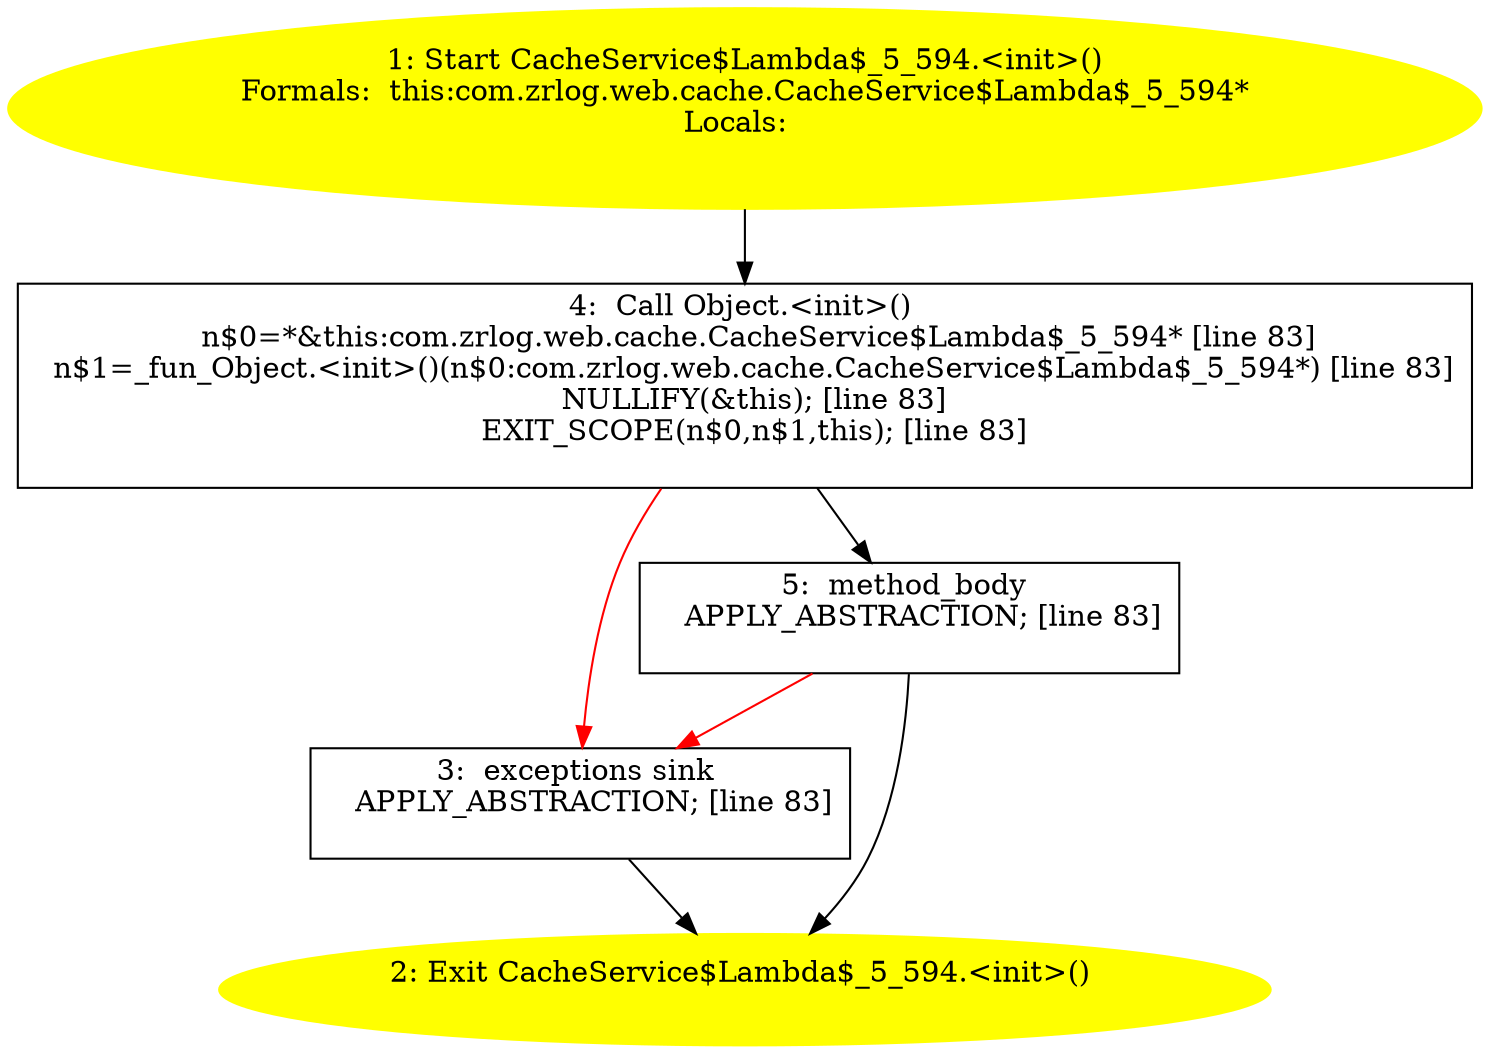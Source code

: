 /* @generated */
digraph cfg {
"com.zrlog.web.cache.CacheService$Lambda$_5_594.<init>().4fad78b48ee4ad5b7b44cf99e846b293_1" [label="1: Start CacheService$Lambda$_5_594.<init>()\nFormals:  this:com.zrlog.web.cache.CacheService$Lambda$_5_594*\nLocals:  \n  " color=yellow style=filled]
	

	 "com.zrlog.web.cache.CacheService$Lambda$_5_594.<init>().4fad78b48ee4ad5b7b44cf99e846b293_1" -> "com.zrlog.web.cache.CacheService$Lambda$_5_594.<init>().4fad78b48ee4ad5b7b44cf99e846b293_4" ;
"com.zrlog.web.cache.CacheService$Lambda$_5_594.<init>().4fad78b48ee4ad5b7b44cf99e846b293_2" [label="2: Exit CacheService$Lambda$_5_594.<init>() \n  " color=yellow style=filled]
	

"com.zrlog.web.cache.CacheService$Lambda$_5_594.<init>().4fad78b48ee4ad5b7b44cf99e846b293_3" [label="3:  exceptions sink \n   APPLY_ABSTRACTION; [line 83]\n " shape="box"]
	

	 "com.zrlog.web.cache.CacheService$Lambda$_5_594.<init>().4fad78b48ee4ad5b7b44cf99e846b293_3" -> "com.zrlog.web.cache.CacheService$Lambda$_5_594.<init>().4fad78b48ee4ad5b7b44cf99e846b293_2" ;
"com.zrlog.web.cache.CacheService$Lambda$_5_594.<init>().4fad78b48ee4ad5b7b44cf99e846b293_4" [label="4:  Call Object.<init>() \n   n$0=*&this:com.zrlog.web.cache.CacheService$Lambda$_5_594* [line 83]\n  n$1=_fun_Object.<init>()(n$0:com.zrlog.web.cache.CacheService$Lambda$_5_594*) [line 83]\n  NULLIFY(&this); [line 83]\n  EXIT_SCOPE(n$0,n$1,this); [line 83]\n " shape="box"]
	

	 "com.zrlog.web.cache.CacheService$Lambda$_5_594.<init>().4fad78b48ee4ad5b7b44cf99e846b293_4" -> "com.zrlog.web.cache.CacheService$Lambda$_5_594.<init>().4fad78b48ee4ad5b7b44cf99e846b293_5" ;
	 "com.zrlog.web.cache.CacheService$Lambda$_5_594.<init>().4fad78b48ee4ad5b7b44cf99e846b293_4" -> "com.zrlog.web.cache.CacheService$Lambda$_5_594.<init>().4fad78b48ee4ad5b7b44cf99e846b293_3" [color="red" ];
"com.zrlog.web.cache.CacheService$Lambda$_5_594.<init>().4fad78b48ee4ad5b7b44cf99e846b293_5" [label="5:  method_body \n   APPLY_ABSTRACTION; [line 83]\n " shape="box"]
	

	 "com.zrlog.web.cache.CacheService$Lambda$_5_594.<init>().4fad78b48ee4ad5b7b44cf99e846b293_5" -> "com.zrlog.web.cache.CacheService$Lambda$_5_594.<init>().4fad78b48ee4ad5b7b44cf99e846b293_2" ;
	 "com.zrlog.web.cache.CacheService$Lambda$_5_594.<init>().4fad78b48ee4ad5b7b44cf99e846b293_5" -> "com.zrlog.web.cache.CacheService$Lambda$_5_594.<init>().4fad78b48ee4ad5b7b44cf99e846b293_3" [color="red" ];
}
